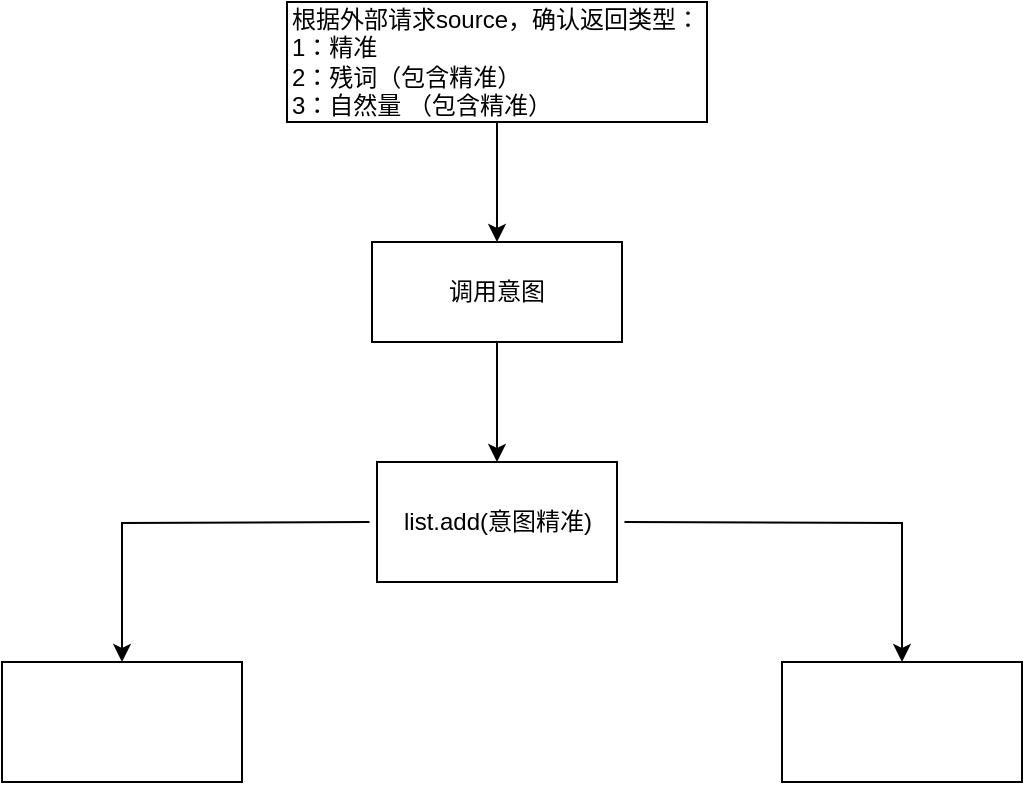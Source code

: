 <mxfile version="24.5.3" type="github">
  <diagram name="第 1 页" id="3wBC5aZO0or2MzLLkAB7">
    <mxGraphModel dx="1050" dy="542" grid="1" gridSize="10" guides="1" tooltips="1" connect="1" arrows="1" fold="1" page="1" pageScale="1" pageWidth="827" pageHeight="1169" math="0" shadow="0">
      <root>
        <mxCell id="0" />
        <mxCell id="1" parent="0" />
        <mxCell id="KBHzEdIqT_XmXeJ4vEnn-2" value="" style="edgeStyle=orthogonalEdgeStyle;rounded=0;orthogonalLoop=1;jettySize=auto;html=1;" edge="1" parent="1" source="VWE_R7zerwp3d3oP0rRp-1" target="KBHzEdIqT_XmXeJ4vEnn-1">
          <mxGeometry relative="1" as="geometry" />
        </mxCell>
        <mxCell id="VWE_R7zerwp3d3oP0rRp-1" value="根据外部请求source，确认返回类型：&lt;div&gt;1：精准&lt;br&gt;2：残词（包含精准）&lt;br&gt;3：自然量 （包含精准）&lt;/div&gt;" style="whiteSpace=wrap;html=1;align=left;" parent="1" vertex="1">
          <mxGeometry x="302.5" y="40" width="210" height="60" as="geometry" />
        </mxCell>
        <mxCell id="KBHzEdIqT_XmXeJ4vEnn-13" value="" style="edgeStyle=orthogonalEdgeStyle;rounded=0;orthogonalLoop=1;jettySize=auto;html=1;" edge="1" parent="1" source="KBHzEdIqT_XmXeJ4vEnn-1" target="KBHzEdIqT_XmXeJ4vEnn-12">
          <mxGeometry relative="1" as="geometry" />
        </mxCell>
        <mxCell id="KBHzEdIqT_XmXeJ4vEnn-1" value="调用意图" style="whiteSpace=wrap;html=1;" vertex="1" parent="1">
          <mxGeometry x="345" y="160" width="125" height="50" as="geometry" />
        </mxCell>
        <mxCell id="KBHzEdIqT_XmXeJ4vEnn-8" value="" style="edgeStyle=orthogonalEdgeStyle;rounded=0;orthogonalLoop=1;jettySize=auto;html=1;" edge="1" parent="1" target="KBHzEdIqT_XmXeJ4vEnn-7">
          <mxGeometry relative="1" as="geometry">
            <mxPoint x="343.75" y="300" as="sourcePoint" />
          </mxGeometry>
        </mxCell>
        <mxCell id="KBHzEdIqT_XmXeJ4vEnn-10" value="" style="edgeStyle=orthogonalEdgeStyle;rounded=0;orthogonalLoop=1;jettySize=auto;html=1;" edge="1" parent="1" target="KBHzEdIqT_XmXeJ4vEnn-9">
          <mxGeometry relative="1" as="geometry">
            <mxPoint x="471.25" y="300" as="sourcePoint" />
          </mxGeometry>
        </mxCell>
        <mxCell id="KBHzEdIqT_XmXeJ4vEnn-7" value="" style="whiteSpace=wrap;html=1;" vertex="1" parent="1">
          <mxGeometry x="160" y="370" width="120" height="60" as="geometry" />
        </mxCell>
        <mxCell id="KBHzEdIqT_XmXeJ4vEnn-9" value="" style="whiteSpace=wrap;html=1;" vertex="1" parent="1">
          <mxGeometry x="550" y="370" width="120" height="60" as="geometry" />
        </mxCell>
        <mxCell id="KBHzEdIqT_XmXeJ4vEnn-12" value="list.add(意图精准)" style="whiteSpace=wrap;html=1;" vertex="1" parent="1">
          <mxGeometry x="347.5" y="270" width="120" height="60" as="geometry" />
        </mxCell>
      </root>
    </mxGraphModel>
  </diagram>
</mxfile>
